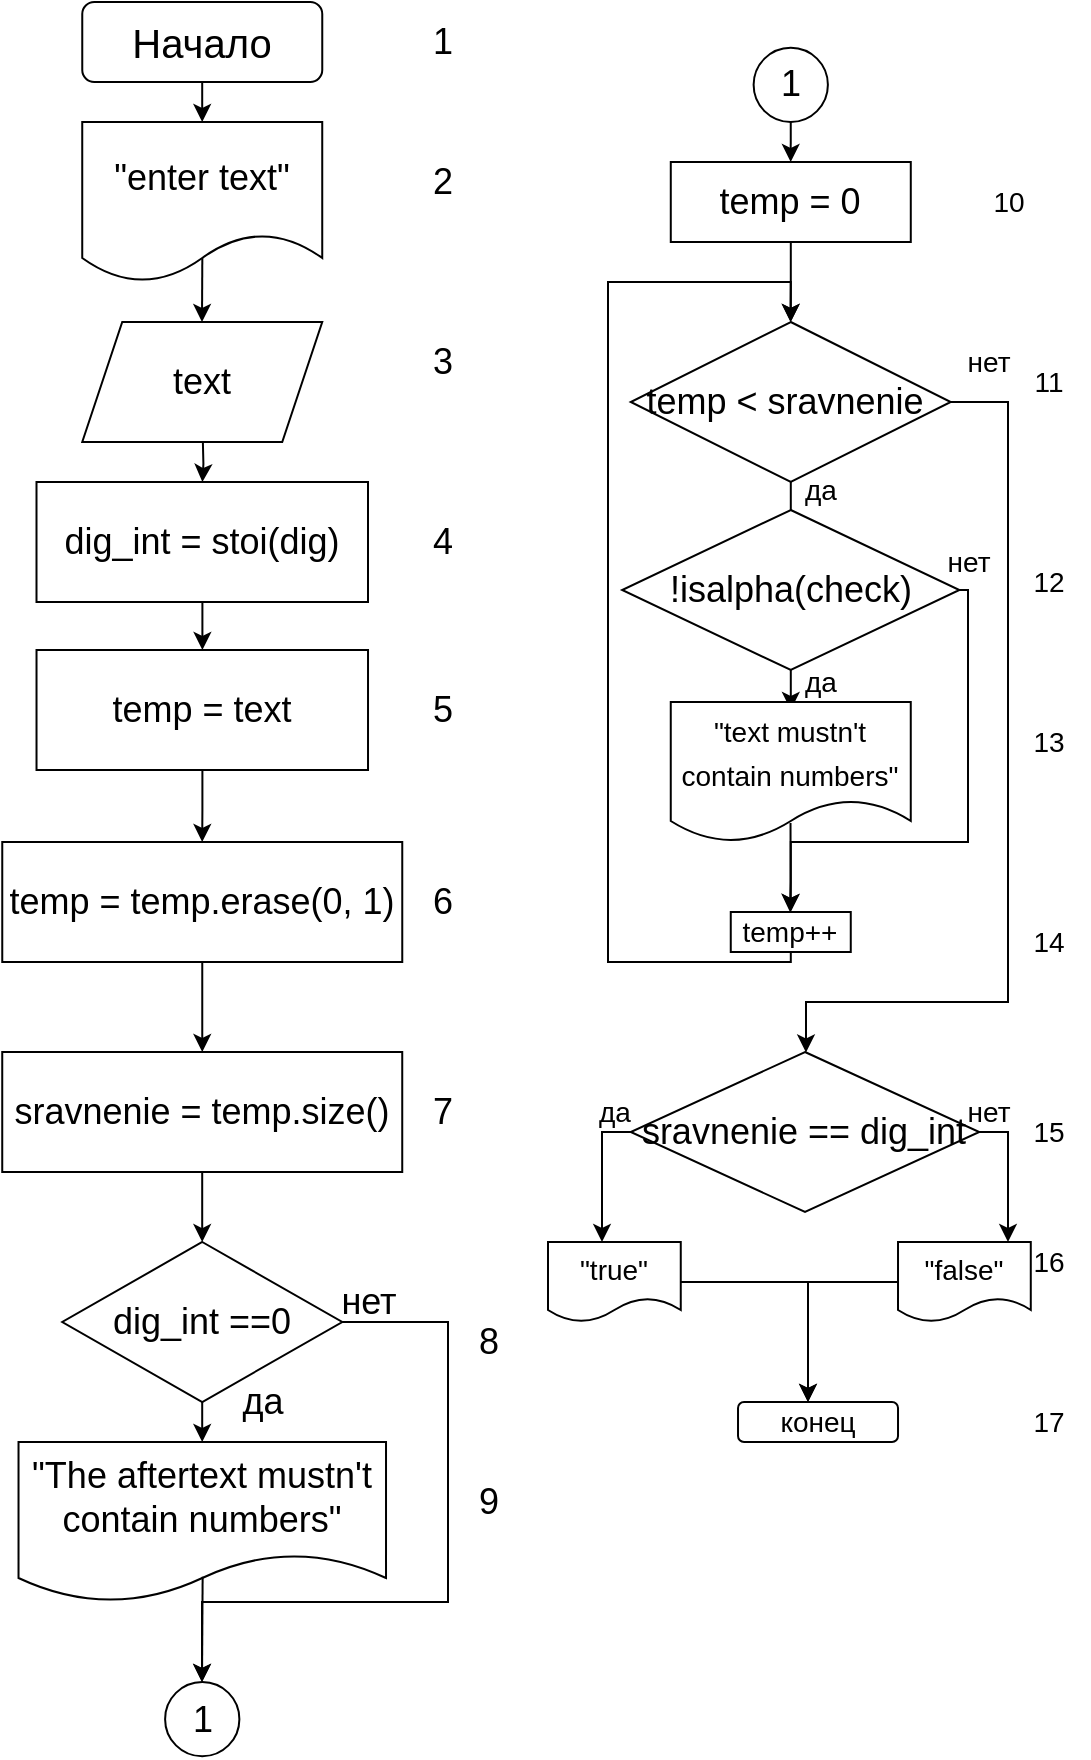 <mxfile version="16.0.3" type="github">
  <diagram id="C5RBs43oDa-KdzZeNtuy" name="Page-1">
    <mxGraphModel dx="661" dy="741" grid="1" gridSize="20" guides="1" tooltips="1" connect="1" arrows="1" fold="1" page="1" pageScale="1" pageWidth="827" pageHeight="1169" math="0" shadow="0">
      <root>
        <mxCell id="WIyWlLk6GJQsqaUBKTNV-0" />
        <mxCell id="WIyWlLk6GJQsqaUBKTNV-1" parent="WIyWlLk6GJQsqaUBKTNV-0" />
        <mxCell id="6rxGdcta7ztDB5Gd1GuF-165" value="" style="edgeStyle=orthogonalEdgeStyle;rounded=0;orthogonalLoop=1;jettySize=auto;html=1;fontSize=14;entryX=0.5;entryY=0;entryDx=0;entryDy=0;" parent="WIyWlLk6GJQsqaUBKTNV-1" source="6rxGdcta7ztDB5Gd1GuF-166" edge="1">
          <mxGeometry relative="1" as="geometry">
            <mxPoint x="1177.125" y="80" as="targetPoint" />
          </mxGeometry>
        </mxCell>
        <mxCell id="6rxGdcta7ztDB5Gd1GuF-166" value="&lt;font style=&quot;font-size: 20px&quot;&gt;Начало&lt;/font&gt;" style="rounded=1;whiteSpace=wrap;html=1;fontSize=12;glass=0;strokeWidth=1;shadow=0;" parent="WIyWlLk6GJQsqaUBKTNV-1" vertex="1">
          <mxGeometry x="1117.13" y="20" width="120" height="40" as="geometry" />
        </mxCell>
        <mxCell id="daI0AMhPsT-8VJa9p6D3-3" value="" style="edgeStyle=orthogonalEdgeStyle;rounded=0;orthogonalLoop=1;jettySize=auto;html=1;fontSize=18;" parent="WIyWlLk6GJQsqaUBKTNV-1" edge="1">
          <mxGeometry relative="1" as="geometry">
            <mxPoint x="1177.2" y="140" as="sourcePoint" />
            <mxPoint x="1177" y="180" as="targetPoint" />
            <Array as="points">
              <mxPoint x="1177" y="140" />
              <mxPoint x="1177" y="140" />
            </Array>
          </mxGeometry>
        </mxCell>
        <mxCell id="daI0AMhPsT-8VJa9p6D3-1" value="2" style="text;html=1;align=center;verticalAlign=middle;resizable=0;points=[];autosize=1;strokeColor=none;fillColor=none;fontSize=18;" parent="WIyWlLk6GJQsqaUBKTNV-1" vertex="1">
          <mxGeometry x="1277.13" y="90" width="40" height="40" as="geometry" />
        </mxCell>
        <mxCell id="daI0AMhPsT-8VJa9p6D3-8" value="" style="edgeStyle=orthogonalEdgeStyle;rounded=0;orthogonalLoop=1;jettySize=auto;html=1;fontSize=18;" parent="WIyWlLk6GJQsqaUBKTNV-1" target="daI0AMhPsT-8VJa9p6D3-7" edge="1">
          <mxGeometry relative="1" as="geometry">
            <mxPoint x="1177.2" y="230" as="sourcePoint" />
          </mxGeometry>
        </mxCell>
        <mxCell id="daI0AMhPsT-8VJa9p6D3-5" value="1" style="text;html=1;align=center;verticalAlign=middle;resizable=0;points=[];autosize=1;strokeColor=none;fillColor=none;fontSize=18;" parent="WIyWlLk6GJQsqaUBKTNV-1" vertex="1">
          <mxGeometry x="1277.13" y="20" width="40" height="40" as="geometry" />
        </mxCell>
        <mxCell id="daI0AMhPsT-8VJa9p6D3-6" value="3" style="text;html=1;align=center;verticalAlign=middle;resizable=0;points=[];autosize=1;strokeColor=none;fillColor=none;fontSize=18;" parent="WIyWlLk6GJQsqaUBKTNV-1" vertex="1">
          <mxGeometry x="1277.13" y="180" width="40" height="40" as="geometry" />
        </mxCell>
        <mxCell id="daI0AMhPsT-8VJa9p6D3-11" value="" style="edgeStyle=orthogonalEdgeStyle;rounded=0;orthogonalLoop=1;jettySize=auto;html=1;fontSize=18;" parent="WIyWlLk6GJQsqaUBKTNV-1" source="daI0AMhPsT-8VJa9p6D3-7" target="daI0AMhPsT-8VJa9p6D3-10" edge="1">
          <mxGeometry relative="1" as="geometry" />
        </mxCell>
        <mxCell id="daI0AMhPsT-8VJa9p6D3-7" value="&lt;font style=&quot;font-size: 18px&quot;&gt;dig_int = stoi(dig)&lt;br&gt;&lt;/font&gt;" style="whiteSpace=wrap;html=1;" parent="WIyWlLk6GJQsqaUBKTNV-1" vertex="1">
          <mxGeometry x="1094.25" y="260" width="165.75" height="60" as="geometry" />
        </mxCell>
        <mxCell id="daI0AMhPsT-8VJa9p6D3-9" value="4" style="text;html=1;align=center;verticalAlign=middle;resizable=0;points=[];autosize=1;strokeColor=none;fillColor=none;fontSize=18;" parent="WIyWlLk6GJQsqaUBKTNV-1" vertex="1">
          <mxGeometry x="1277.13" y="270" width="40" height="40" as="geometry" />
        </mxCell>
        <mxCell id="daI0AMhPsT-8VJa9p6D3-14" value="" style="edgeStyle=orthogonalEdgeStyle;rounded=0;orthogonalLoop=1;jettySize=auto;html=1;fontSize=18;" parent="WIyWlLk6GJQsqaUBKTNV-1" source="daI0AMhPsT-8VJa9p6D3-10" target="daI0AMhPsT-8VJa9p6D3-13" edge="1">
          <mxGeometry relative="1" as="geometry" />
        </mxCell>
        <mxCell id="daI0AMhPsT-8VJa9p6D3-10" value="&lt;font style=&quot;font-size: 18px&quot;&gt;temp = text&lt;br&gt;&lt;/font&gt;" style="whiteSpace=wrap;html=1;" parent="WIyWlLk6GJQsqaUBKTNV-1" vertex="1">
          <mxGeometry x="1094.26" y="344" width="165.75" height="60" as="geometry" />
        </mxCell>
        <mxCell id="daI0AMhPsT-8VJa9p6D3-12" value="5" style="text;html=1;align=center;verticalAlign=middle;resizable=0;points=[];autosize=1;strokeColor=none;fillColor=none;fontSize=18;" parent="WIyWlLk6GJQsqaUBKTNV-1" vertex="1">
          <mxGeometry x="1277.13" y="354" width="40" height="40" as="geometry" />
        </mxCell>
        <mxCell id="daI0AMhPsT-8VJa9p6D3-17" value="" style="edgeStyle=orthogonalEdgeStyle;rounded=0;orthogonalLoop=1;jettySize=auto;html=1;fontSize=18;" parent="WIyWlLk6GJQsqaUBKTNV-1" source="daI0AMhPsT-8VJa9p6D3-13" target="daI0AMhPsT-8VJa9p6D3-16" edge="1">
          <mxGeometry relative="1" as="geometry" />
        </mxCell>
        <mxCell id="daI0AMhPsT-8VJa9p6D3-13" value="&lt;font style=&quot;font-size: 18px&quot;&gt;temp = temp.erase(0, 1)&lt;br&gt;&lt;/font&gt;" style="whiteSpace=wrap;html=1;" parent="WIyWlLk6GJQsqaUBKTNV-1" vertex="1">
          <mxGeometry x="1077.13" y="440" width="200" height="60" as="geometry" />
        </mxCell>
        <mxCell id="daI0AMhPsT-8VJa9p6D3-15" value="6" style="text;html=1;align=center;verticalAlign=middle;resizable=0;points=[];autosize=1;strokeColor=none;fillColor=none;fontSize=18;" parent="WIyWlLk6GJQsqaUBKTNV-1" vertex="1">
          <mxGeometry x="1277.13" y="450" width="40" height="40" as="geometry" />
        </mxCell>
        <mxCell id="iGxkUd32mKnICYGsO4rx-1" value="" style="edgeStyle=orthogonalEdgeStyle;rounded=0;orthogonalLoop=1;jettySize=auto;html=1;fontSize=18;" parent="WIyWlLk6GJQsqaUBKTNV-1" source="daI0AMhPsT-8VJa9p6D3-16" target="iGxkUd32mKnICYGsO4rx-0" edge="1">
          <mxGeometry relative="1" as="geometry" />
        </mxCell>
        <mxCell id="daI0AMhPsT-8VJa9p6D3-16" value="&lt;font style=&quot;font-size: 18px&quot;&gt;sravnenie = temp.size()&lt;br&gt;&lt;/font&gt;" style="whiteSpace=wrap;html=1;" parent="WIyWlLk6GJQsqaUBKTNV-1" vertex="1">
          <mxGeometry x="1077.12" y="545" width="200" height="60" as="geometry" />
        </mxCell>
        <mxCell id="daI0AMhPsT-8VJa9p6D3-18" value="7" style="text;html=1;align=center;verticalAlign=middle;resizable=0;points=[];autosize=1;strokeColor=none;fillColor=none;fontSize=18;" parent="WIyWlLk6GJQsqaUBKTNV-1" vertex="1">
          <mxGeometry x="1277.13" y="555" width="40" height="40" as="geometry" />
        </mxCell>
        <mxCell id="daI0AMhPsT-8VJa9p6D3-21" style="edgeStyle=orthogonalEdgeStyle;rounded=0;orthogonalLoop=1;jettySize=auto;html=1;fontSize=18;" parent="WIyWlLk6GJQsqaUBKTNV-1" source="daI0AMhPsT-8VJa9p6D3-19" edge="1">
          <mxGeometry relative="1" as="geometry">
            <mxPoint x="1580" y="640" as="targetPoint" />
            <Array as="points">
              <mxPoint x="1580" y="585" />
            </Array>
          </mxGeometry>
        </mxCell>
        <mxCell id="daI0AMhPsT-8VJa9p6D3-25" style="edgeStyle=orthogonalEdgeStyle;rounded=0;orthogonalLoop=1;jettySize=auto;html=1;fontSize=18;" parent="WIyWlLk6GJQsqaUBKTNV-1" source="daI0AMhPsT-8VJa9p6D3-19" edge="1">
          <mxGeometry relative="1" as="geometry">
            <Array as="points">
              <mxPoint x="1377" y="585" />
            </Array>
            <mxPoint x="1377" y="640" as="targetPoint" />
          </mxGeometry>
        </mxCell>
        <mxCell id="daI0AMhPsT-8VJa9p6D3-19" value="&lt;font style=&quot;font-size: 18px&quot;&gt;sravnenie == dig_int&lt;/font&gt;" style="rhombus;whiteSpace=wrap;html=1;" parent="WIyWlLk6GJQsqaUBKTNV-1" vertex="1">
          <mxGeometry x="1391.38" y="545" width="174.25" height="80" as="geometry" />
        </mxCell>
        <mxCell id="iGxkUd32mKnICYGsO4rx-2" style="edgeStyle=orthogonalEdgeStyle;rounded=0;orthogonalLoop=1;jettySize=auto;html=1;fontSize=18;" parent="WIyWlLk6GJQsqaUBKTNV-1" source="iGxkUd32mKnICYGsO4rx-0" edge="1">
          <mxGeometry relative="1" as="geometry">
            <mxPoint x="1177" y="860" as="targetPoint" />
            <Array as="points">
              <mxPoint x="1300" y="680" />
              <mxPoint x="1300" y="820" />
              <mxPoint x="1177" y="820" />
            </Array>
          </mxGeometry>
        </mxCell>
        <mxCell id="iGxkUd32mKnICYGsO4rx-5" value="" style="edgeStyle=orthogonalEdgeStyle;rounded=0;orthogonalLoop=1;jettySize=auto;html=1;fontSize=18;" parent="WIyWlLk6GJQsqaUBKTNV-1" source="iGxkUd32mKnICYGsO4rx-0" target="iGxkUd32mKnICYGsO4rx-4" edge="1">
          <mxGeometry relative="1" as="geometry" />
        </mxCell>
        <mxCell id="iGxkUd32mKnICYGsO4rx-0" value="&lt;font style=&quot;font-size: 18px&quot;&gt;dig_int ==0&lt;/font&gt;" style="rhombus;whiteSpace=wrap;html=1;" parent="WIyWlLk6GJQsqaUBKTNV-1" vertex="1">
          <mxGeometry x="1107.13" y="640" width="140" height="80" as="geometry" />
        </mxCell>
        <mxCell id="iGxkUd32mKnICYGsO4rx-4" value="&quot;The aftertext mustn&#39;t contain numbers&quot;" style="shape=document;whiteSpace=wrap;html=1;boundedLbl=1;fontSize=18;" parent="WIyWlLk6GJQsqaUBKTNV-1" vertex="1">
          <mxGeometry x="1085.26" y="740" width="183.75" height="80" as="geometry" />
        </mxCell>
        <mxCell id="iGxkUd32mKnICYGsO4rx-7" value="" style="endArrow=classic;html=1;rounded=0;fontSize=18;exitX=0.501;exitY=0.842;exitDx=0;exitDy=0;exitPerimeter=0;" parent="WIyWlLk6GJQsqaUBKTNV-1" source="iGxkUd32mKnICYGsO4rx-4" edge="1">
          <mxGeometry width="50" height="50" relative="1" as="geometry">
            <mxPoint x="1177.02" y="840" as="sourcePoint" />
            <mxPoint x="1177" y="860" as="targetPoint" />
          </mxGeometry>
        </mxCell>
        <mxCell id="iGxkUd32mKnICYGsO4rx-8" value="да" style="text;html=1;align=center;verticalAlign=middle;resizable=0;points=[];autosize=1;strokeColor=none;fillColor=none;fontSize=18;" parent="WIyWlLk6GJQsqaUBKTNV-1" vertex="1">
          <mxGeometry x="1177.13" y="700" width="60" height="40" as="geometry" />
        </mxCell>
        <mxCell id="iGxkUd32mKnICYGsO4rx-9" value="нет" style="text;html=1;align=center;verticalAlign=middle;resizable=0;points=[];autosize=1;strokeColor=none;fillColor=none;fontSize=18;" parent="WIyWlLk6GJQsqaUBKTNV-1" vertex="1">
          <mxGeometry x="1230" y="650" width="60" height="40" as="geometry" />
        </mxCell>
        <mxCell id="iGxkUd32mKnICYGsO4rx-10" value="8" style="text;html=1;align=center;verticalAlign=middle;resizable=0;points=[];autosize=1;strokeColor=none;fillColor=none;fontSize=18;" parent="WIyWlLk6GJQsqaUBKTNV-1" vertex="1">
          <mxGeometry x="1300" y="670" width="40" height="40" as="geometry" />
        </mxCell>
        <mxCell id="iGxkUd32mKnICYGsO4rx-11" value="9" style="text;html=1;align=center;verticalAlign=middle;resizable=0;points=[];autosize=1;strokeColor=none;fillColor=none;fontSize=18;" parent="WIyWlLk6GJQsqaUBKTNV-1" vertex="1">
          <mxGeometry x="1300" y="750" width="40" height="40" as="geometry" />
        </mxCell>
        <mxCell id="iGxkUd32mKnICYGsO4rx-14" value="" style="edgeStyle=orthogonalEdgeStyle;rounded=0;orthogonalLoop=1;jettySize=auto;html=1;fontSize=18;" parent="WIyWlLk6GJQsqaUBKTNV-1" source="iGxkUd32mKnICYGsO4rx-12" edge="1">
          <mxGeometry relative="1" as="geometry">
            <mxPoint x="1471.26" y="180" as="targetPoint" />
          </mxGeometry>
        </mxCell>
        <mxCell id="iGxkUd32mKnICYGsO4rx-12" value="temp = 0" style="whiteSpace=wrap;html=1;fontSize=18;" parent="WIyWlLk6GJQsqaUBKTNV-1" vertex="1">
          <mxGeometry x="1411.39" y="100" width="120" height="40" as="geometry" />
        </mxCell>
        <mxCell id="iGxkUd32mKnICYGsO4rx-21" value="" style="edgeStyle=orthogonalEdgeStyle;rounded=0;orthogonalLoop=1;jettySize=auto;html=1;fontSize=18;" parent="WIyWlLk6GJQsqaUBKTNV-1" source="iGxkUd32mKnICYGsO4rx-15" target="iGxkUd32mKnICYGsO4rx-20" edge="1">
          <mxGeometry relative="1" as="geometry" />
        </mxCell>
        <mxCell id="iGxkUd32mKnICYGsO4rx-48" style="edgeStyle=orthogonalEdgeStyle;rounded=0;orthogonalLoop=1;jettySize=auto;html=1;fontSize=14;" parent="WIyWlLk6GJQsqaUBKTNV-1" source="iGxkUd32mKnICYGsO4rx-15" target="daI0AMhPsT-8VJa9p6D3-19" edge="1">
          <mxGeometry relative="1" as="geometry">
            <Array as="points">
              <mxPoint x="1580" y="220" />
              <mxPoint x="1580" y="520" />
              <mxPoint x="1479" y="520" />
            </Array>
          </mxGeometry>
        </mxCell>
        <mxCell id="iGxkUd32mKnICYGsO4rx-15" value="temp &amp;lt; sravnenie&amp;nbsp;" style="rhombus;whiteSpace=wrap;html=1;fontSize=18;" parent="WIyWlLk6GJQsqaUBKTNV-1" vertex="1">
          <mxGeometry x="1391.38" y="180" width="160" height="80" as="geometry" />
        </mxCell>
        <mxCell id="iGxkUd32mKnICYGsO4rx-17" value="1" style="ellipse;whiteSpace=wrap;html=1;aspect=fixed;fontSize=18;" parent="WIyWlLk6GJQsqaUBKTNV-1" vertex="1">
          <mxGeometry x="1158.55" y="860" width="37.14" height="37.14" as="geometry" />
        </mxCell>
        <mxCell id="iGxkUd32mKnICYGsO4rx-19" value="" style="edgeStyle=orthogonalEdgeStyle;rounded=0;orthogonalLoop=1;jettySize=auto;html=1;fontSize=18;" parent="WIyWlLk6GJQsqaUBKTNV-1" source="iGxkUd32mKnICYGsO4rx-18" target="iGxkUd32mKnICYGsO4rx-12" edge="1">
          <mxGeometry relative="1" as="geometry" />
        </mxCell>
        <mxCell id="iGxkUd32mKnICYGsO4rx-18" value="1" style="ellipse;whiteSpace=wrap;html=1;aspect=fixed;fontSize=18;" parent="WIyWlLk6GJQsqaUBKTNV-1" vertex="1">
          <mxGeometry x="1452.81" y="42.86" width="37.14" height="37.14" as="geometry" />
        </mxCell>
        <mxCell id="iGxkUd32mKnICYGsO4rx-23" value="" style="edgeStyle=orthogonalEdgeStyle;rounded=0;orthogonalLoop=1;jettySize=auto;html=1;fontSize=18;" parent="WIyWlLk6GJQsqaUBKTNV-1" source="iGxkUd32mKnICYGsO4rx-20" edge="1">
          <mxGeometry relative="1" as="geometry">
            <mxPoint x="1471.452" y="374.0" as="targetPoint" />
          </mxGeometry>
        </mxCell>
        <mxCell id="iGxkUd32mKnICYGsO4rx-31" style="edgeStyle=orthogonalEdgeStyle;rounded=0;orthogonalLoop=1;jettySize=auto;html=1;fontSize=14;entryX=0.5;entryY=0;entryDx=0;entryDy=0;" parent="WIyWlLk6GJQsqaUBKTNV-1" source="iGxkUd32mKnICYGsO4rx-20" target="iGxkUd32mKnICYGsO4rx-30" edge="1">
          <mxGeometry relative="1" as="geometry">
            <mxPoint x="1560" y="500" as="targetPoint" />
            <Array as="points">
              <mxPoint x="1560" y="314" />
              <mxPoint x="1560" y="440" />
              <mxPoint x="1471" y="440" />
            </Array>
          </mxGeometry>
        </mxCell>
        <mxCell id="iGxkUd32mKnICYGsO4rx-20" value="&lt;span style=&quot;text-align: left ; background-color: rgb(255 , 255 , 255)&quot;&gt;&lt;font style=&quot;font-size: 18px&quot;&gt;!isalpha(check)&lt;/font&gt;&lt;/span&gt;" style="rhombus;whiteSpace=wrap;html=1;fontSize=18;" parent="WIyWlLk6GJQsqaUBKTNV-1" vertex="1">
          <mxGeometry x="1387.08" y="274" width="168.62" height="80" as="geometry" />
        </mxCell>
        <mxCell id="iGxkUd32mKnICYGsO4rx-29" value="" style="edgeStyle=orthogonalEdgeStyle;rounded=0;orthogonalLoop=1;jettySize=auto;html=1;fontSize=14;exitX=0.499;exitY=0.865;exitDx=0;exitDy=0;exitPerimeter=0;" parent="WIyWlLk6GJQsqaUBKTNV-1" source="iGxkUd32mKnICYGsO4rx-26" edge="1">
          <mxGeometry relative="1" as="geometry">
            <mxPoint x="1471" y="475" as="targetPoint" />
          </mxGeometry>
        </mxCell>
        <mxCell id="iGxkUd32mKnICYGsO4rx-26" value="&lt;font style=&quot;font-size: 14px&quot;&gt;&quot;text mustn&#39;t contain numbers&quot;&lt;/font&gt;" style="shape=document;whiteSpace=wrap;html=1;boundedLbl=1;fontSize=18;" parent="WIyWlLk6GJQsqaUBKTNV-1" vertex="1">
          <mxGeometry x="1411.38" y="370" width="120" height="70" as="geometry" />
        </mxCell>
        <mxCell id="iGxkUd32mKnICYGsO4rx-37" style="edgeStyle=orthogonalEdgeStyle;rounded=0;orthogonalLoop=1;jettySize=auto;html=1;fontSize=14;entryX=0.5;entryY=0;entryDx=0;entryDy=0;" parent="WIyWlLk6GJQsqaUBKTNV-1" source="iGxkUd32mKnICYGsO4rx-30" target="iGxkUd32mKnICYGsO4rx-15" edge="1">
          <mxGeometry relative="1" as="geometry">
            <mxPoint x="1380" y="260" as="targetPoint" />
            <Array as="points">
              <mxPoint x="1471" y="500" />
              <mxPoint x="1380" y="500" />
              <mxPoint x="1380" y="160" />
              <mxPoint x="1471" y="160" />
            </Array>
          </mxGeometry>
        </mxCell>
        <mxCell id="iGxkUd32mKnICYGsO4rx-30" value="temp++" style="whiteSpace=wrap;html=1;fontSize=14;" parent="WIyWlLk6GJQsqaUBKTNV-1" vertex="1">
          <mxGeometry x="1441.38" y="475" width="60" height="20" as="geometry" />
        </mxCell>
        <mxCell id="iGxkUd32mKnICYGsO4rx-32" value="да" style="text;html=1;align=center;verticalAlign=middle;resizable=0;points=[];autosize=1;strokeColor=none;fillColor=none;fontSize=14;" parent="WIyWlLk6GJQsqaUBKTNV-1" vertex="1">
          <mxGeometry x="1466.38" y="350" width="40" height="20" as="geometry" />
        </mxCell>
        <mxCell id="iGxkUd32mKnICYGsO4rx-34" value="да" style="text;html=1;align=center;verticalAlign=middle;resizable=0;points=[];autosize=1;strokeColor=none;fillColor=none;fontSize=14;" parent="WIyWlLk6GJQsqaUBKTNV-1" vertex="1">
          <mxGeometry x="1466.38" y="254" width="40" height="20" as="geometry" />
        </mxCell>
        <mxCell id="iGxkUd32mKnICYGsO4rx-35" value="нет" style="text;html=1;align=center;verticalAlign=middle;resizable=0;points=[];autosize=1;strokeColor=none;fillColor=none;fontSize=14;" parent="WIyWlLk6GJQsqaUBKTNV-1" vertex="1">
          <mxGeometry x="1530" y="290" width="60" height="20" as="geometry" />
        </mxCell>
        <mxCell id="iGxkUd32mKnICYGsO4rx-36" value="нет" style="text;html=1;align=center;verticalAlign=middle;resizable=0;points=[];autosize=1;strokeColor=none;fillColor=none;fontSize=14;" parent="WIyWlLk6GJQsqaUBKTNV-1" vertex="1">
          <mxGeometry x="1540" y="190" width="60" height="20" as="geometry" />
        </mxCell>
        <mxCell id="iGxkUd32mKnICYGsO4rx-39" value="нет" style="text;html=1;align=center;verticalAlign=middle;resizable=0;points=[];autosize=1;strokeColor=none;fillColor=none;fontSize=14;" parent="WIyWlLk6GJQsqaUBKTNV-1" vertex="1">
          <mxGeometry x="1540" y="565" width="60" height="20" as="geometry" />
        </mxCell>
        <mxCell id="iGxkUd32mKnICYGsO4rx-40" value="10" style="text;html=1;align=center;verticalAlign=middle;resizable=0;points=[];autosize=1;strokeColor=none;fillColor=none;fontSize=14;" parent="WIyWlLk6GJQsqaUBKTNV-1" vertex="1">
          <mxGeometry x="1560" y="110" width="40" height="20" as="geometry" />
        </mxCell>
        <mxCell id="iGxkUd32mKnICYGsO4rx-43" value="да" style="text;html=1;align=center;verticalAlign=middle;resizable=0;points=[];autosize=1;strokeColor=none;fillColor=none;fontSize=14;" parent="WIyWlLk6GJQsqaUBKTNV-1" vertex="1">
          <mxGeometry x="1363.19" y="565" width="40" height="20" as="geometry" />
        </mxCell>
        <mxCell id="iGxkUd32mKnICYGsO4rx-46" style="edgeStyle=orthogonalEdgeStyle;rounded=0;orthogonalLoop=1;jettySize=auto;html=1;fontSize=14;" parent="WIyWlLk6GJQsqaUBKTNV-1" source="iGxkUd32mKnICYGsO4rx-44" edge="1">
          <mxGeometry relative="1" as="geometry">
            <mxPoint x="1480" y="720" as="targetPoint" />
            <Array as="points">
              <mxPoint x="1480" y="660" />
              <mxPoint x="1480" y="720" />
            </Array>
          </mxGeometry>
        </mxCell>
        <mxCell id="iGxkUd32mKnICYGsO4rx-44" value="&quot;true&quot;" style="shape=document;whiteSpace=wrap;html=1;boundedLbl=1;fontSize=14;" parent="WIyWlLk6GJQsqaUBKTNV-1" vertex="1">
          <mxGeometry x="1350" y="640" width="66.38" height="40" as="geometry" />
        </mxCell>
        <mxCell id="iGxkUd32mKnICYGsO4rx-47" style="edgeStyle=orthogonalEdgeStyle;rounded=0;orthogonalLoop=1;jettySize=auto;html=1;fontSize=14;" parent="WIyWlLk6GJQsqaUBKTNV-1" source="iGxkUd32mKnICYGsO4rx-45" edge="1">
          <mxGeometry relative="1" as="geometry">
            <mxPoint x="1480" y="720" as="targetPoint" />
            <Array as="points">
              <mxPoint x="1480" y="660" />
              <mxPoint x="1480" y="720" />
            </Array>
          </mxGeometry>
        </mxCell>
        <mxCell id="iGxkUd32mKnICYGsO4rx-45" value="&quot;false&quot;" style="shape=document;whiteSpace=wrap;html=1;boundedLbl=1;fontSize=14;" parent="WIyWlLk6GJQsqaUBKTNV-1" vertex="1">
          <mxGeometry x="1525.01" y="640" width="66.38" height="40" as="geometry" />
        </mxCell>
        <mxCell id="iGxkUd32mKnICYGsO4rx-49" value="конец" style="rounded=1;whiteSpace=wrap;html=1;fontSize=14;" parent="WIyWlLk6GJQsqaUBKTNV-1" vertex="1">
          <mxGeometry x="1445.01" y="720" width="80" height="20" as="geometry" />
        </mxCell>
        <mxCell id="iGxkUd32mKnICYGsO4rx-50" value="11" style="text;html=1;align=center;verticalAlign=middle;resizable=0;points=[];autosize=1;strokeColor=none;fillColor=none;fontSize=14;" parent="WIyWlLk6GJQsqaUBKTNV-1" vertex="1">
          <mxGeometry x="1580" y="200" width="40" height="20" as="geometry" />
        </mxCell>
        <mxCell id="iGxkUd32mKnICYGsO4rx-51" value="12" style="text;html=1;align=center;verticalAlign=middle;resizable=0;points=[];autosize=1;strokeColor=none;fillColor=none;fontSize=14;" parent="WIyWlLk6GJQsqaUBKTNV-1" vertex="1">
          <mxGeometry x="1580" y="300" width="40" height="20" as="geometry" />
        </mxCell>
        <mxCell id="iGxkUd32mKnICYGsO4rx-52" value="13" style="text;html=1;align=center;verticalAlign=middle;resizable=0;points=[];autosize=1;strokeColor=none;fillColor=none;fontSize=14;" parent="WIyWlLk6GJQsqaUBKTNV-1" vertex="1">
          <mxGeometry x="1580" y="380" width="40" height="20" as="geometry" />
        </mxCell>
        <mxCell id="iGxkUd32mKnICYGsO4rx-53" value="14" style="text;html=1;align=center;verticalAlign=middle;resizable=0;points=[];autosize=1;strokeColor=none;fillColor=none;fontSize=14;" parent="WIyWlLk6GJQsqaUBKTNV-1" vertex="1">
          <mxGeometry x="1580" y="480" width="40" height="20" as="geometry" />
        </mxCell>
        <mxCell id="iGxkUd32mKnICYGsO4rx-54" value="15" style="text;html=1;align=center;verticalAlign=middle;resizable=0;points=[];autosize=1;strokeColor=none;fillColor=none;fontSize=14;" parent="WIyWlLk6GJQsqaUBKTNV-1" vertex="1">
          <mxGeometry x="1580" y="575" width="40" height="20" as="geometry" />
        </mxCell>
        <mxCell id="iGxkUd32mKnICYGsO4rx-55" value="16" style="text;html=1;align=center;verticalAlign=middle;resizable=0;points=[];autosize=1;strokeColor=none;fillColor=none;fontSize=14;" parent="WIyWlLk6GJQsqaUBKTNV-1" vertex="1">
          <mxGeometry x="1580" y="640" width="40" height="20" as="geometry" />
        </mxCell>
        <mxCell id="iGxkUd32mKnICYGsO4rx-56" value="17" style="text;html=1;align=center;verticalAlign=middle;resizable=0;points=[];autosize=1;strokeColor=none;fillColor=none;fontSize=14;" parent="WIyWlLk6GJQsqaUBKTNV-1" vertex="1">
          <mxGeometry x="1580" y="720" width="40" height="20" as="geometry" />
        </mxCell>
        <mxCell id="mADrnBKnACUx7Qbo62AI-0" value="&lt;font style=&quot;font-size: 18px&quot;&gt;&quot;enter text&quot;&lt;/font&gt;" style="shape=document;whiteSpace=wrap;html=1;boundedLbl=1;" vertex="1" parent="WIyWlLk6GJQsqaUBKTNV-1">
          <mxGeometry x="1117.12" y="80" width="120" height="80" as="geometry" />
        </mxCell>
        <mxCell id="mADrnBKnACUx7Qbo62AI-1" value="text" style="shape=parallelogram;perimeter=parallelogramPerimeter;whiteSpace=wrap;html=1;fixedSize=1;fontSize=18;" vertex="1" parent="WIyWlLk6GJQsqaUBKTNV-1">
          <mxGeometry x="1117.12" y="180" width="120" height="60" as="geometry" />
        </mxCell>
      </root>
    </mxGraphModel>
  </diagram>
</mxfile>
